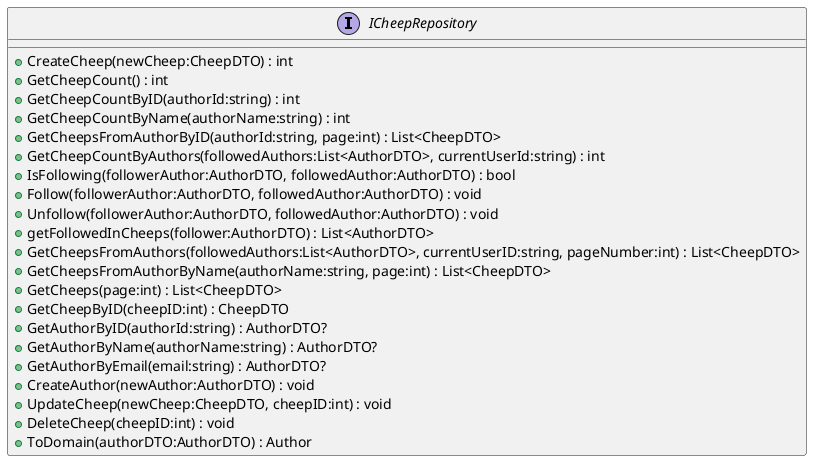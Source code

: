 @startuml
interface ICheepRepository {
    + CreateCheep(newCheep:CheepDTO) : int
    + GetCheepCount() : int
    + GetCheepCountByID(authorId:string) : int
    + GetCheepCountByName(authorName:string) : int
    + GetCheepsFromAuthorByID(authorId:string, page:int) : List<CheepDTO>
    + GetCheepCountByAuthors(followedAuthors:List<AuthorDTO>, currentUserId:string) : int
    + IsFollowing(followerAuthor:AuthorDTO, followedAuthor:AuthorDTO) : bool
    + Follow(followerAuthor:AuthorDTO, followedAuthor:AuthorDTO) : void
    + Unfollow(followerAuthor:AuthorDTO, followedAuthor:AuthorDTO) : void
    + getFollowedInCheeps(follower:AuthorDTO) : List<AuthorDTO>
    + GetCheepsFromAuthors(followedAuthors:List<AuthorDTO>, currentUserID:string, pageNumber:int) : List<CheepDTO>
    + GetCheepsFromAuthorByName(authorName:string, page:int) : List<CheepDTO>
    + GetCheeps(page:int) : List<CheepDTO>
    + GetCheepByID(cheepID:int) : CheepDTO
    + GetAuthorByID(authorId:string) : AuthorDTO?
    + GetAuthorByName(authorName:string) : AuthorDTO?
    + GetAuthorByEmail(email:string) : AuthorDTO?
    + CreateAuthor(newAuthor:AuthorDTO) : void
    + UpdateCheep(newCheep:CheepDTO, cheepID:int) : void
    + DeleteCheep(cheepID:int) : void
    + ToDomain(authorDTO:AuthorDTO) : Author
}
@enduml
